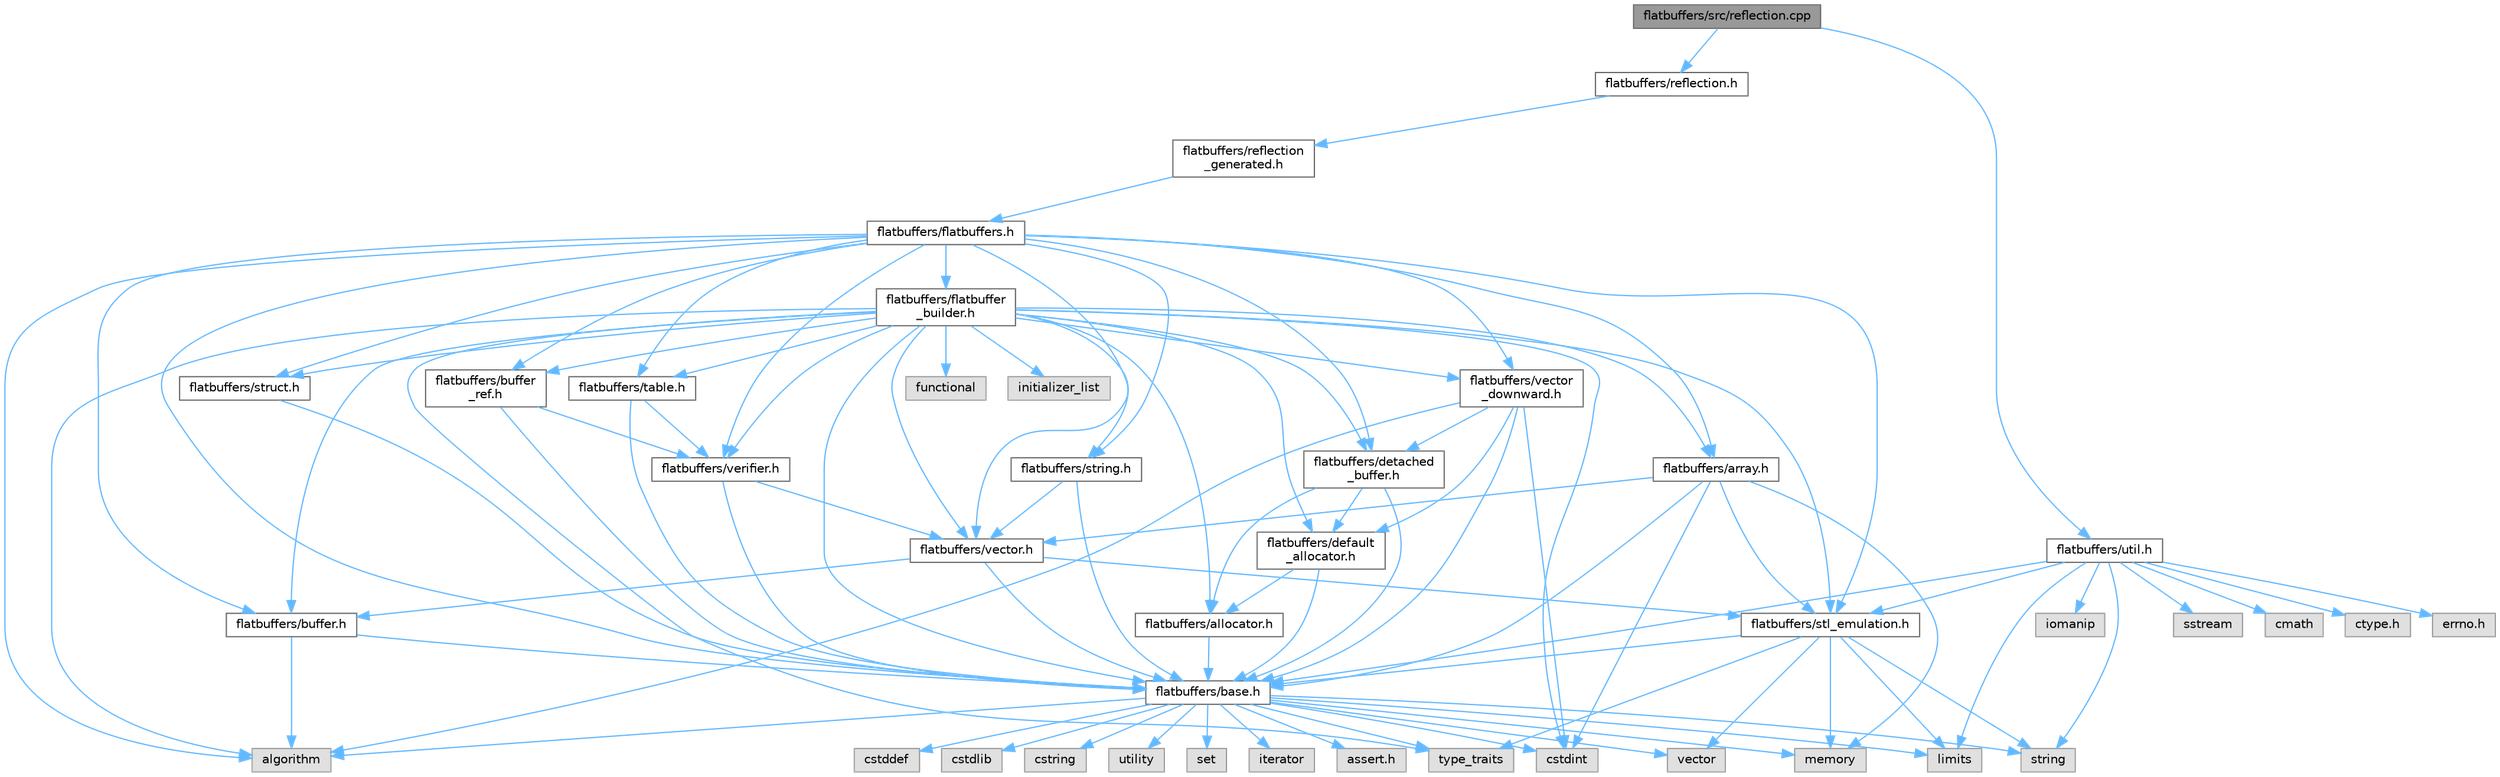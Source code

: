 digraph "flatbuffers/src/reflection.cpp"
{
 // LATEX_PDF_SIZE
  bgcolor="transparent";
  edge [fontname=Helvetica,fontsize=10,labelfontname=Helvetica,labelfontsize=10];
  node [fontname=Helvetica,fontsize=10,shape=box,height=0.2,width=0.4];
  Node1 [id="Node000001",label="flatbuffers/src/reflection.cpp",height=0.2,width=0.4,color="gray40", fillcolor="grey60", style="filled", fontcolor="black",tooltip=" "];
  Node1 -> Node2 [id="edge97_Node000001_Node000002",color="steelblue1",style="solid",tooltip=" "];
  Node2 [id="Node000002",label="flatbuffers/reflection.h",height=0.2,width=0.4,color="grey40", fillcolor="white", style="filled",URL="$reflection_8h.html",tooltip=" "];
  Node2 -> Node3 [id="edge98_Node000002_Node000003",color="steelblue1",style="solid",tooltip=" "];
  Node3 [id="Node000003",label="flatbuffers/reflection\l_generated.h",height=0.2,width=0.4,color="grey40", fillcolor="white", style="filled",URL="$reflection__generated_8h.html",tooltip=" "];
  Node3 -> Node4 [id="edge99_Node000003_Node000004",color="steelblue1",style="solid",tooltip=" "];
  Node4 [id="Node000004",label="flatbuffers/flatbuffers.h",height=0.2,width=0.4,color="grey40", fillcolor="white", style="filled",URL="$flatbuffers_8h.html",tooltip=" "];
  Node4 -> Node5 [id="edge100_Node000004_Node000005",color="steelblue1",style="solid",tooltip=" "];
  Node5 [id="Node000005",label="algorithm",height=0.2,width=0.4,color="grey60", fillcolor="#E0E0E0", style="filled",tooltip=" "];
  Node4 -> Node6 [id="edge101_Node000004_Node000006",color="steelblue1",style="solid",tooltip=" "];
  Node6 [id="Node000006",label="flatbuffers/array.h",height=0.2,width=0.4,color="grey40", fillcolor="white", style="filled",URL="$array_8h.html",tooltip=" "];
  Node6 -> Node7 [id="edge102_Node000006_Node000007",color="steelblue1",style="solid",tooltip=" "];
  Node7 [id="Node000007",label="cstdint",height=0.2,width=0.4,color="grey60", fillcolor="#E0E0E0", style="filled",tooltip=" "];
  Node6 -> Node8 [id="edge103_Node000006_Node000008",color="steelblue1",style="solid",tooltip=" "];
  Node8 [id="Node000008",label="memory",height=0.2,width=0.4,color="grey60", fillcolor="#E0E0E0", style="filled",tooltip=" "];
  Node6 -> Node9 [id="edge104_Node000006_Node000009",color="steelblue1",style="solid",tooltip=" "];
  Node9 [id="Node000009",label="flatbuffers/base.h",height=0.2,width=0.4,color="grey40", fillcolor="white", style="filled",URL="$base_8h.html",tooltip=" "];
  Node9 -> Node10 [id="edge105_Node000009_Node000010",color="steelblue1",style="solid",tooltip=" "];
  Node10 [id="Node000010",label="assert.h",height=0.2,width=0.4,color="grey60", fillcolor="#E0E0E0", style="filled",tooltip=" "];
  Node9 -> Node7 [id="edge106_Node000009_Node000007",color="steelblue1",style="solid",tooltip=" "];
  Node9 -> Node11 [id="edge107_Node000009_Node000011",color="steelblue1",style="solid",tooltip=" "];
  Node11 [id="Node000011",label="cstddef",height=0.2,width=0.4,color="grey60", fillcolor="#E0E0E0", style="filled",tooltip=" "];
  Node9 -> Node12 [id="edge108_Node000009_Node000012",color="steelblue1",style="solid",tooltip=" "];
  Node12 [id="Node000012",label="cstdlib",height=0.2,width=0.4,color="grey60", fillcolor="#E0E0E0", style="filled",tooltip=" "];
  Node9 -> Node13 [id="edge109_Node000009_Node000013",color="steelblue1",style="solid",tooltip=" "];
  Node13 [id="Node000013",label="cstring",height=0.2,width=0.4,color="grey60", fillcolor="#E0E0E0", style="filled",tooltip=" "];
  Node9 -> Node14 [id="edge110_Node000009_Node000014",color="steelblue1",style="solid",tooltip=" "];
  Node14 [id="Node000014",label="utility",height=0.2,width=0.4,color="grey60", fillcolor="#E0E0E0", style="filled",tooltip=" "];
  Node9 -> Node15 [id="edge111_Node000009_Node000015",color="steelblue1",style="solid",tooltip=" "];
  Node15 [id="Node000015",label="string",height=0.2,width=0.4,color="grey60", fillcolor="#E0E0E0", style="filled",tooltip=" "];
  Node9 -> Node16 [id="edge112_Node000009_Node000016",color="steelblue1",style="solid",tooltip=" "];
  Node16 [id="Node000016",label="type_traits",height=0.2,width=0.4,color="grey60", fillcolor="#E0E0E0", style="filled",tooltip=" "];
  Node9 -> Node17 [id="edge113_Node000009_Node000017",color="steelblue1",style="solid",tooltip=" "];
  Node17 [id="Node000017",label="vector",height=0.2,width=0.4,color="grey60", fillcolor="#E0E0E0", style="filled",tooltip=" "];
  Node9 -> Node18 [id="edge114_Node000009_Node000018",color="steelblue1",style="solid",tooltip=" "];
  Node18 [id="Node000018",label="set",height=0.2,width=0.4,color="grey60", fillcolor="#E0E0E0", style="filled",tooltip=" "];
  Node9 -> Node5 [id="edge115_Node000009_Node000005",color="steelblue1",style="solid",tooltip=" "];
  Node9 -> Node19 [id="edge116_Node000009_Node000019",color="steelblue1",style="solid",tooltip=" "];
  Node19 [id="Node000019",label="limits",height=0.2,width=0.4,color="grey60", fillcolor="#E0E0E0", style="filled",tooltip=" "];
  Node9 -> Node20 [id="edge117_Node000009_Node000020",color="steelblue1",style="solid",tooltip=" "];
  Node20 [id="Node000020",label="iterator",height=0.2,width=0.4,color="grey60", fillcolor="#E0E0E0", style="filled",tooltip=" "];
  Node9 -> Node8 [id="edge118_Node000009_Node000008",color="steelblue1",style="solid",tooltip=" "];
  Node6 -> Node21 [id="edge119_Node000006_Node000021",color="steelblue1",style="solid",tooltip=" "];
  Node21 [id="Node000021",label="flatbuffers/stl_emulation.h",height=0.2,width=0.4,color="grey40", fillcolor="white", style="filled",URL="$stl__emulation_8h.html",tooltip=" "];
  Node21 -> Node9 [id="edge120_Node000021_Node000009",color="steelblue1",style="solid",tooltip=" "];
  Node21 -> Node15 [id="edge121_Node000021_Node000015",color="steelblue1",style="solid",tooltip=" "];
  Node21 -> Node16 [id="edge122_Node000021_Node000016",color="steelblue1",style="solid",tooltip=" "];
  Node21 -> Node17 [id="edge123_Node000021_Node000017",color="steelblue1",style="solid",tooltip=" "];
  Node21 -> Node8 [id="edge124_Node000021_Node000008",color="steelblue1",style="solid",tooltip=" "];
  Node21 -> Node19 [id="edge125_Node000021_Node000019",color="steelblue1",style="solid",tooltip=" "];
  Node6 -> Node22 [id="edge126_Node000006_Node000022",color="steelblue1",style="solid",tooltip=" "];
  Node22 [id="Node000022",label="flatbuffers/vector.h",height=0.2,width=0.4,color="grey40", fillcolor="white", style="filled",URL="$vector_8h.html",tooltip=" "];
  Node22 -> Node9 [id="edge127_Node000022_Node000009",color="steelblue1",style="solid",tooltip=" "];
  Node22 -> Node23 [id="edge128_Node000022_Node000023",color="steelblue1",style="solid",tooltip=" "];
  Node23 [id="Node000023",label="flatbuffers/buffer.h",height=0.2,width=0.4,color="grey40", fillcolor="white", style="filled",URL="$buffer_8h.html",tooltip=" "];
  Node23 -> Node5 [id="edge129_Node000023_Node000005",color="steelblue1",style="solid",tooltip=" "];
  Node23 -> Node9 [id="edge130_Node000023_Node000009",color="steelblue1",style="solid",tooltip=" "];
  Node22 -> Node21 [id="edge131_Node000022_Node000021",color="steelblue1",style="solid",tooltip=" "];
  Node4 -> Node9 [id="edge132_Node000004_Node000009",color="steelblue1",style="solid",tooltip=" "];
  Node4 -> Node23 [id="edge133_Node000004_Node000023",color="steelblue1",style="solid",tooltip=" "];
  Node4 -> Node24 [id="edge134_Node000004_Node000024",color="steelblue1",style="solid",tooltip=" "];
  Node24 [id="Node000024",label="flatbuffers/buffer\l_ref.h",height=0.2,width=0.4,color="grey40", fillcolor="white", style="filled",URL="$buffer__ref_8h.html",tooltip=" "];
  Node24 -> Node9 [id="edge135_Node000024_Node000009",color="steelblue1",style="solid",tooltip=" "];
  Node24 -> Node25 [id="edge136_Node000024_Node000025",color="steelblue1",style="solid",tooltip=" "];
  Node25 [id="Node000025",label="flatbuffers/verifier.h",height=0.2,width=0.4,color="grey40", fillcolor="white", style="filled",URL="$verifier_8h.html",tooltip=" "];
  Node25 -> Node9 [id="edge137_Node000025_Node000009",color="steelblue1",style="solid",tooltip=" "];
  Node25 -> Node22 [id="edge138_Node000025_Node000022",color="steelblue1",style="solid",tooltip=" "];
  Node4 -> Node26 [id="edge139_Node000004_Node000026",color="steelblue1",style="solid",tooltip=" "];
  Node26 [id="Node000026",label="flatbuffers/detached\l_buffer.h",height=0.2,width=0.4,color="grey40", fillcolor="white", style="filled",URL="$detached__buffer_8h.html",tooltip=" "];
  Node26 -> Node27 [id="edge140_Node000026_Node000027",color="steelblue1",style="solid",tooltip=" "];
  Node27 [id="Node000027",label="flatbuffers/allocator.h",height=0.2,width=0.4,color="grey40", fillcolor="white", style="filled",URL="$allocator_8h.html",tooltip=" "];
  Node27 -> Node9 [id="edge141_Node000027_Node000009",color="steelblue1",style="solid",tooltip=" "];
  Node26 -> Node9 [id="edge142_Node000026_Node000009",color="steelblue1",style="solid",tooltip=" "];
  Node26 -> Node28 [id="edge143_Node000026_Node000028",color="steelblue1",style="solid",tooltip=" "];
  Node28 [id="Node000028",label="flatbuffers/default\l_allocator.h",height=0.2,width=0.4,color="grey40", fillcolor="white", style="filled",URL="$default__allocator_8h.html",tooltip=" "];
  Node28 -> Node27 [id="edge144_Node000028_Node000027",color="steelblue1",style="solid",tooltip=" "];
  Node28 -> Node9 [id="edge145_Node000028_Node000009",color="steelblue1",style="solid",tooltip=" "];
  Node4 -> Node29 [id="edge146_Node000004_Node000029",color="steelblue1",style="solid",tooltip=" "];
  Node29 [id="Node000029",label="flatbuffers/flatbuffer\l_builder.h",height=0.2,width=0.4,color="grey40", fillcolor="white", style="filled",URL="$flatbuffer__builder_8h.html",tooltip=" "];
  Node29 -> Node5 [id="edge147_Node000029_Node000005",color="steelblue1",style="solid",tooltip=" "];
  Node29 -> Node7 [id="edge148_Node000029_Node000007",color="steelblue1",style="solid",tooltip=" "];
  Node29 -> Node30 [id="edge149_Node000029_Node000030",color="steelblue1",style="solid",tooltip=" "];
  Node30 [id="Node000030",label="functional",height=0.2,width=0.4,color="grey60", fillcolor="#E0E0E0", style="filled",tooltip=" "];
  Node29 -> Node31 [id="edge150_Node000029_Node000031",color="steelblue1",style="solid",tooltip=" "];
  Node31 [id="Node000031",label="initializer_list",height=0.2,width=0.4,color="grey60", fillcolor="#E0E0E0", style="filled",tooltip=" "];
  Node29 -> Node16 [id="edge151_Node000029_Node000016",color="steelblue1",style="solid",tooltip=" "];
  Node29 -> Node27 [id="edge152_Node000029_Node000027",color="steelblue1",style="solid",tooltip=" "];
  Node29 -> Node6 [id="edge153_Node000029_Node000006",color="steelblue1",style="solid",tooltip=" "];
  Node29 -> Node9 [id="edge154_Node000029_Node000009",color="steelblue1",style="solid",tooltip=" "];
  Node29 -> Node23 [id="edge155_Node000029_Node000023",color="steelblue1",style="solid",tooltip=" "];
  Node29 -> Node24 [id="edge156_Node000029_Node000024",color="steelblue1",style="solid",tooltip=" "];
  Node29 -> Node28 [id="edge157_Node000029_Node000028",color="steelblue1",style="solid",tooltip=" "];
  Node29 -> Node26 [id="edge158_Node000029_Node000026",color="steelblue1",style="solid",tooltip=" "];
  Node29 -> Node21 [id="edge159_Node000029_Node000021",color="steelblue1",style="solid",tooltip=" "];
  Node29 -> Node32 [id="edge160_Node000029_Node000032",color="steelblue1",style="solid",tooltip=" "];
  Node32 [id="Node000032",label="flatbuffers/string.h",height=0.2,width=0.4,color="grey40", fillcolor="white", style="filled",URL="$string_8h.html",tooltip=" "];
  Node32 -> Node9 [id="edge161_Node000032_Node000009",color="steelblue1",style="solid",tooltip=" "];
  Node32 -> Node22 [id="edge162_Node000032_Node000022",color="steelblue1",style="solid",tooltip=" "];
  Node29 -> Node33 [id="edge163_Node000029_Node000033",color="steelblue1",style="solid",tooltip=" "];
  Node33 [id="Node000033",label="flatbuffers/struct.h",height=0.2,width=0.4,color="grey40", fillcolor="white", style="filled",URL="$struct_8h.html",tooltip=" "];
  Node33 -> Node9 [id="edge164_Node000033_Node000009",color="steelblue1",style="solid",tooltip=" "];
  Node29 -> Node34 [id="edge165_Node000029_Node000034",color="steelblue1",style="solid",tooltip=" "];
  Node34 [id="Node000034",label="flatbuffers/table.h",height=0.2,width=0.4,color="grey40", fillcolor="white", style="filled",URL="$table_8h.html",tooltip=" "];
  Node34 -> Node9 [id="edge166_Node000034_Node000009",color="steelblue1",style="solid",tooltip=" "];
  Node34 -> Node25 [id="edge167_Node000034_Node000025",color="steelblue1",style="solid",tooltip=" "];
  Node29 -> Node22 [id="edge168_Node000029_Node000022",color="steelblue1",style="solid",tooltip=" "];
  Node29 -> Node35 [id="edge169_Node000029_Node000035",color="steelblue1",style="solid",tooltip=" "];
  Node35 [id="Node000035",label="flatbuffers/vector\l_downward.h",height=0.2,width=0.4,color="grey40", fillcolor="white", style="filled",URL="$vector__downward_8h.html",tooltip=" "];
  Node35 -> Node5 [id="edge170_Node000035_Node000005",color="steelblue1",style="solid",tooltip=" "];
  Node35 -> Node7 [id="edge171_Node000035_Node000007",color="steelblue1",style="solid",tooltip=" "];
  Node35 -> Node9 [id="edge172_Node000035_Node000009",color="steelblue1",style="solid",tooltip=" "];
  Node35 -> Node28 [id="edge173_Node000035_Node000028",color="steelblue1",style="solid",tooltip=" "];
  Node35 -> Node26 [id="edge174_Node000035_Node000026",color="steelblue1",style="solid",tooltip=" "];
  Node29 -> Node25 [id="edge175_Node000029_Node000025",color="steelblue1",style="solid",tooltip=" "];
  Node4 -> Node21 [id="edge176_Node000004_Node000021",color="steelblue1",style="solid",tooltip=" "];
  Node4 -> Node32 [id="edge177_Node000004_Node000032",color="steelblue1",style="solid",tooltip=" "];
  Node4 -> Node33 [id="edge178_Node000004_Node000033",color="steelblue1",style="solid",tooltip=" "];
  Node4 -> Node34 [id="edge179_Node000004_Node000034",color="steelblue1",style="solid",tooltip=" "];
  Node4 -> Node22 [id="edge180_Node000004_Node000022",color="steelblue1",style="solid",tooltip=" "];
  Node4 -> Node35 [id="edge181_Node000004_Node000035",color="steelblue1",style="solid",tooltip=" "];
  Node4 -> Node25 [id="edge182_Node000004_Node000025",color="steelblue1",style="solid",tooltip=" "];
  Node1 -> Node36 [id="edge183_Node000001_Node000036",color="steelblue1",style="solid",tooltip=" "];
  Node36 [id="Node000036",label="flatbuffers/util.h",height=0.2,width=0.4,color="grey40", fillcolor="white", style="filled",URL="$util_8h.html",tooltip=" "];
  Node36 -> Node37 [id="edge184_Node000036_Node000037",color="steelblue1",style="solid",tooltip=" "];
  Node37 [id="Node000037",label="ctype.h",height=0.2,width=0.4,color="grey60", fillcolor="#E0E0E0", style="filled",tooltip=" "];
  Node36 -> Node38 [id="edge185_Node000036_Node000038",color="steelblue1",style="solid",tooltip=" "];
  Node38 [id="Node000038",label="errno.h",height=0.2,width=0.4,color="grey60", fillcolor="#E0E0E0", style="filled",tooltip=" "];
  Node36 -> Node9 [id="edge186_Node000036_Node000009",color="steelblue1",style="solid",tooltip=" "];
  Node36 -> Node21 [id="edge187_Node000036_Node000021",color="steelblue1",style="solid",tooltip=" "];
  Node36 -> Node39 [id="edge188_Node000036_Node000039",color="steelblue1",style="solid",tooltip=" "];
  Node39 [id="Node000039",label="iomanip",height=0.2,width=0.4,color="grey60", fillcolor="#E0E0E0", style="filled",tooltip=" "];
  Node36 -> Node40 [id="edge189_Node000036_Node000040",color="steelblue1",style="solid",tooltip=" "];
  Node40 [id="Node000040",label="sstream",height=0.2,width=0.4,color="grey60", fillcolor="#E0E0E0", style="filled",tooltip=" "];
  Node36 -> Node41 [id="edge190_Node000036_Node000041",color="steelblue1",style="solid",tooltip=" "];
  Node41 [id="Node000041",label="cmath",height=0.2,width=0.4,color="grey60", fillcolor="#E0E0E0", style="filled",tooltip=" "];
  Node36 -> Node19 [id="edge191_Node000036_Node000019",color="steelblue1",style="solid",tooltip=" "];
  Node36 -> Node15 [id="edge192_Node000036_Node000015",color="steelblue1",style="solid",tooltip=" "];
}

